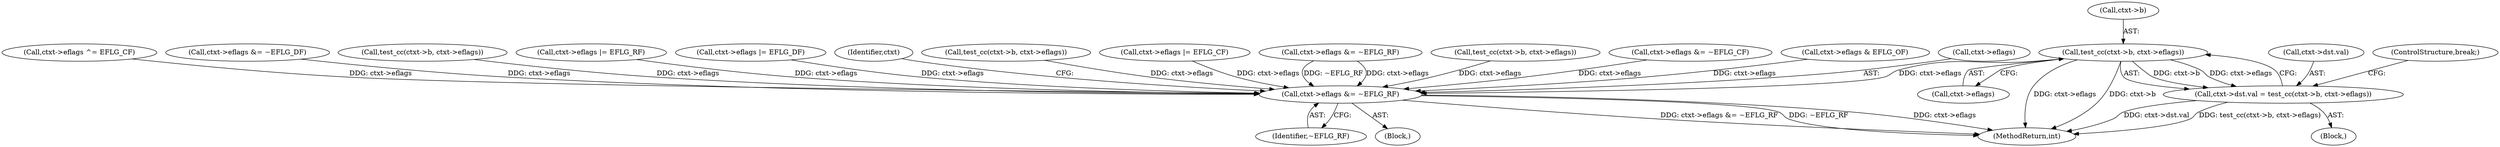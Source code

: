 digraph "0_linux_234f3ce485d54017f15cf5e0699cff4100121601_8@pointer" {
"1001343" [label="(Call,test_cc(ctxt->b, ctxt->eflags))"];
"1001185" [label="(Call,ctxt->eflags &= ~EFLG_RF)"];
"1001337" [label="(Call,ctxt->dst.val = test_cc(ctxt->b, ctxt->eflags))"];
"1001319" [label="(Call,test_cc(ctxt->b, ctxt->eflags))"];
"1001185" [label="(Call,ctxt->eflags &= ~EFLG_RF)"];
"1001350" [label="(ControlStructure,break;)"];
"1001240" [label="(Block,)"];
"1001480" [label="(MethodReturn,int)"];
"1001337" [label="(Call,ctxt->dst.val = test_cc(ctxt->b, ctxt->eflags))"];
"1000970" [label="(Call,ctxt->eflags |= EFLG_CF)"];
"1000699" [label="(Call,ctxt->eflags &= ~EFLG_RF)"];
"1001278" [label="(Call,test_cc(ctxt->b, ctxt->eflags))"];
"1000963" [label="(Call,ctxt->eflags &= ~EFLG_CF)"];
"1000921" [label="(Call,ctxt->eflags & EFLG_OF)"];
"1001186" [label="(Call,ctxt->eflags)"];
"1001344" [label="(Call,ctxt->b)"];
"1000956" [label="(Call,ctxt->eflags ^= EFLG_CF)"];
"1001343" [label="(Call,test_cc(ctxt->b, ctxt->eflags))"];
"1001338" [label="(Call,ctxt->dst.val)"];
"1001189" [label="(Identifier,~EFLG_RF)"];
"1000977" [label="(Call,ctxt->eflags &= ~EFLG_DF)"];
"1001347" [label="(Call,ctxt->eflags)"];
"1001102" [label="(Block,)"];
"1000789" [label="(Call,test_cc(ctxt->b, ctxt->eflags))"];
"1000693" [label="(Call,ctxt->eflags |= EFLG_RF)"];
"1000984" [label="(Call,ctxt->eflags |= EFLG_DF)"];
"1001192" [label="(Identifier,ctxt)"];
"1001343" -> "1001337"  [label="AST: "];
"1001343" -> "1001347"  [label="CFG: "];
"1001344" -> "1001343"  [label="AST: "];
"1001347" -> "1001343"  [label="AST: "];
"1001337" -> "1001343"  [label="CFG: "];
"1001343" -> "1001480"  [label="DDG: ctxt->eflags"];
"1001343" -> "1001480"  [label="DDG: ctxt->b"];
"1001343" -> "1001185"  [label="DDG: ctxt->eflags"];
"1001343" -> "1001337"  [label="DDG: ctxt->b"];
"1001343" -> "1001337"  [label="DDG: ctxt->eflags"];
"1001185" -> "1001102"  [label="AST: "];
"1001185" -> "1001189"  [label="CFG: "];
"1001186" -> "1001185"  [label="AST: "];
"1001189" -> "1001185"  [label="AST: "];
"1001192" -> "1001185"  [label="CFG: "];
"1001185" -> "1001480"  [label="DDG: ctxt->eflags"];
"1001185" -> "1001480"  [label="DDG: ctxt->eflags &= ~EFLG_RF"];
"1001185" -> "1001480"  [label="DDG: ~EFLG_RF"];
"1000699" -> "1001185"  [label="DDG: ctxt->eflags"];
"1000699" -> "1001185"  [label="DDG: ~EFLG_RF"];
"1000956" -> "1001185"  [label="DDG: ctxt->eflags"];
"1000970" -> "1001185"  [label="DDG: ctxt->eflags"];
"1000977" -> "1001185"  [label="DDG: ctxt->eflags"];
"1000921" -> "1001185"  [label="DDG: ctxt->eflags"];
"1000789" -> "1001185"  [label="DDG: ctxt->eflags"];
"1000963" -> "1001185"  [label="DDG: ctxt->eflags"];
"1000693" -> "1001185"  [label="DDG: ctxt->eflags"];
"1001278" -> "1001185"  [label="DDG: ctxt->eflags"];
"1000984" -> "1001185"  [label="DDG: ctxt->eflags"];
"1001319" -> "1001185"  [label="DDG: ctxt->eflags"];
"1001337" -> "1001240"  [label="AST: "];
"1001338" -> "1001337"  [label="AST: "];
"1001350" -> "1001337"  [label="CFG: "];
"1001337" -> "1001480"  [label="DDG: ctxt->dst.val"];
"1001337" -> "1001480"  [label="DDG: test_cc(ctxt->b, ctxt->eflags)"];
}

